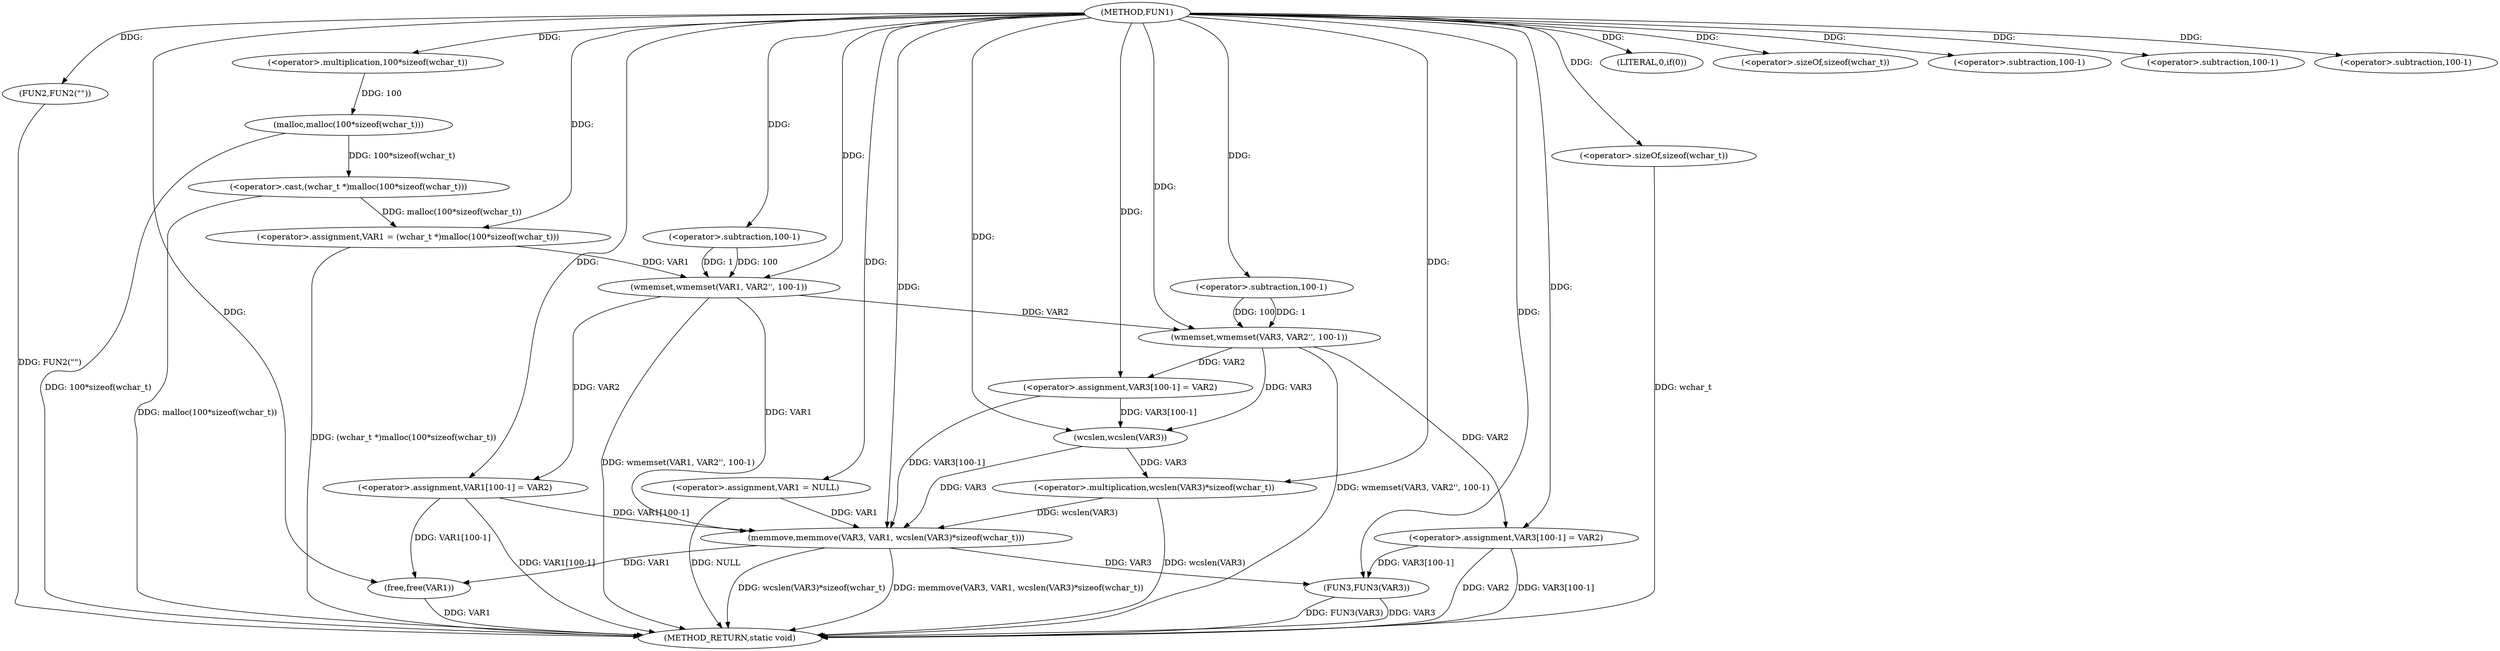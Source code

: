digraph FUN1 {  
"1000100" [label = "(METHOD,FUN1)" ]
"1000169" [label = "(METHOD_RETURN,static void)" ]
"1000103" [label = "(<operator>.assignment,VAR1 = NULL)" ]
"1000107" [label = "(LITERAL,0,if(0))" ]
"1000109" [label = "(FUN2,FUN2(\"\"))" ]
"1000113" [label = "(<operator>.assignment,VAR1 = (wchar_t *)malloc(100*sizeof(wchar_t)))" ]
"1000115" [label = "(<operator>.cast,(wchar_t *)malloc(100*sizeof(wchar_t)))" ]
"1000117" [label = "(malloc,malloc(100*sizeof(wchar_t)))" ]
"1000118" [label = "(<operator>.multiplication,100*sizeof(wchar_t))" ]
"1000120" [label = "(<operator>.sizeOf,sizeof(wchar_t))" ]
"1000122" [label = "(wmemset,wmemset(VAR1, VAR2'', 100-1))" ]
"1000125" [label = "(<operator>.subtraction,100-1)" ]
"1000128" [label = "(<operator>.assignment,VAR1[100-1] = VAR2)" ]
"1000131" [label = "(<operator>.subtraction,100-1)" ]
"1000137" [label = "(wmemset,wmemset(VAR3, VAR2'', 100-1))" ]
"1000140" [label = "(<operator>.subtraction,100-1)" ]
"1000143" [label = "(<operator>.assignment,VAR3[100-1] = VAR2)" ]
"1000146" [label = "(<operator>.subtraction,100-1)" ]
"1000150" [label = "(memmove,memmove(VAR3, VAR1, wcslen(VAR3)*sizeof(wchar_t)))" ]
"1000153" [label = "(<operator>.multiplication,wcslen(VAR3)*sizeof(wchar_t))" ]
"1000154" [label = "(wcslen,wcslen(VAR3))" ]
"1000156" [label = "(<operator>.sizeOf,sizeof(wchar_t))" ]
"1000158" [label = "(<operator>.assignment,VAR3[100-1] = VAR2)" ]
"1000161" [label = "(<operator>.subtraction,100-1)" ]
"1000165" [label = "(FUN3,FUN3(VAR3))" ]
"1000167" [label = "(free,free(VAR1))" ]
  "1000156" -> "1000169"  [ label = "DDG: wchar_t"] 
  "1000103" -> "1000169"  [ label = "DDG: NULL"] 
  "1000165" -> "1000169"  [ label = "DDG: VAR3"] 
  "1000113" -> "1000169"  [ label = "DDG: (wchar_t *)malloc(100*sizeof(wchar_t))"] 
  "1000150" -> "1000169"  [ label = "DDG: wcslen(VAR3)*sizeof(wchar_t)"] 
  "1000117" -> "1000169"  [ label = "DDG: 100*sizeof(wchar_t)"] 
  "1000153" -> "1000169"  [ label = "DDG: wcslen(VAR3)"] 
  "1000122" -> "1000169"  [ label = "DDG: wmemset(VAR1, VAR2'', 100-1)"] 
  "1000150" -> "1000169"  [ label = "DDG: memmove(VAR3, VAR1, wcslen(VAR3)*sizeof(wchar_t))"] 
  "1000165" -> "1000169"  [ label = "DDG: FUN3(VAR3)"] 
  "1000158" -> "1000169"  [ label = "DDG: VAR3[100-1]"] 
  "1000115" -> "1000169"  [ label = "DDG: malloc(100*sizeof(wchar_t))"] 
  "1000167" -> "1000169"  [ label = "DDG: VAR1"] 
  "1000158" -> "1000169"  [ label = "DDG: VAR2"] 
  "1000128" -> "1000169"  [ label = "DDG: VAR1[100-1]"] 
  "1000137" -> "1000169"  [ label = "DDG: wmemset(VAR3, VAR2'', 100-1)"] 
  "1000109" -> "1000169"  [ label = "DDG: FUN2(\"\")"] 
  "1000100" -> "1000103"  [ label = "DDG: "] 
  "1000100" -> "1000107"  [ label = "DDG: "] 
  "1000100" -> "1000109"  [ label = "DDG: "] 
  "1000115" -> "1000113"  [ label = "DDG: malloc(100*sizeof(wchar_t))"] 
  "1000100" -> "1000113"  [ label = "DDG: "] 
  "1000117" -> "1000115"  [ label = "DDG: 100*sizeof(wchar_t)"] 
  "1000118" -> "1000117"  [ label = "DDG: 100"] 
  "1000100" -> "1000118"  [ label = "DDG: "] 
  "1000100" -> "1000120"  [ label = "DDG: "] 
  "1000113" -> "1000122"  [ label = "DDG: VAR1"] 
  "1000100" -> "1000122"  [ label = "DDG: "] 
  "1000125" -> "1000122"  [ label = "DDG: 100"] 
  "1000125" -> "1000122"  [ label = "DDG: 1"] 
  "1000100" -> "1000125"  [ label = "DDG: "] 
  "1000122" -> "1000128"  [ label = "DDG: VAR2"] 
  "1000100" -> "1000128"  [ label = "DDG: "] 
  "1000100" -> "1000131"  [ label = "DDG: "] 
  "1000100" -> "1000137"  [ label = "DDG: "] 
  "1000122" -> "1000137"  [ label = "DDG: VAR2"] 
  "1000140" -> "1000137"  [ label = "DDG: 100"] 
  "1000140" -> "1000137"  [ label = "DDG: 1"] 
  "1000100" -> "1000140"  [ label = "DDG: "] 
  "1000137" -> "1000143"  [ label = "DDG: VAR2"] 
  "1000100" -> "1000143"  [ label = "DDG: "] 
  "1000100" -> "1000146"  [ label = "DDG: "] 
  "1000154" -> "1000150"  [ label = "DDG: VAR3"] 
  "1000143" -> "1000150"  [ label = "DDG: VAR3[100-1]"] 
  "1000100" -> "1000150"  [ label = "DDG: "] 
  "1000103" -> "1000150"  [ label = "DDG: VAR1"] 
  "1000122" -> "1000150"  [ label = "DDG: VAR1"] 
  "1000128" -> "1000150"  [ label = "DDG: VAR1[100-1]"] 
  "1000153" -> "1000150"  [ label = "DDG: wcslen(VAR3)"] 
  "1000154" -> "1000153"  [ label = "DDG: VAR3"] 
  "1000143" -> "1000154"  [ label = "DDG: VAR3[100-1]"] 
  "1000137" -> "1000154"  [ label = "DDG: VAR3"] 
  "1000100" -> "1000154"  [ label = "DDG: "] 
  "1000100" -> "1000153"  [ label = "DDG: "] 
  "1000100" -> "1000156"  [ label = "DDG: "] 
  "1000100" -> "1000158"  [ label = "DDG: "] 
  "1000137" -> "1000158"  [ label = "DDG: VAR2"] 
  "1000100" -> "1000161"  [ label = "DDG: "] 
  "1000158" -> "1000165"  [ label = "DDG: VAR3[100-1]"] 
  "1000150" -> "1000165"  [ label = "DDG: VAR3"] 
  "1000100" -> "1000165"  [ label = "DDG: "] 
  "1000150" -> "1000167"  [ label = "DDG: VAR1"] 
  "1000128" -> "1000167"  [ label = "DDG: VAR1[100-1]"] 
  "1000100" -> "1000167"  [ label = "DDG: "] 
}
